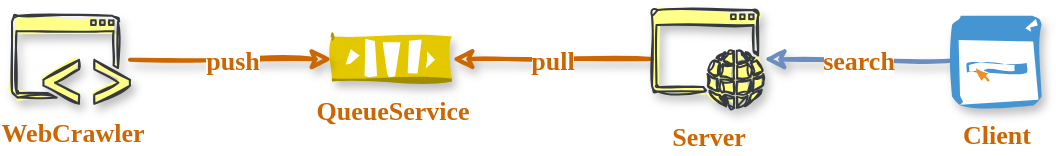 <mxfile version="13.3.5" type="device" pages="5"><diagram id="jJM8t7VpjfBQ1kiy5MXA" name="design"><mxGraphModel dx="1086" dy="966" grid="1" gridSize="10" guides="1" tooltips="1" connect="1" arrows="1" fold="1" page="1" pageScale="1" pageWidth="827" pageHeight="1169" math="0" shadow="0"><root><mxCell id="3dn0M0mym75tKTMuU3q_-0"/><mxCell id="3dn0M0mym75tKTMuU3q_-1" parent="3dn0M0mym75tKTMuU3q_-0"/><mxCell id="3dn0M0mym75tKTMuU3q_-5" value="QueueService" style="outlineConnect=0;dashed=0;verticalLabelPosition=bottom;verticalAlign=top;align=center;html=1;shape=mxgraph.aws3.queue;fontFamily=Comic Sans MS;fontStyle=1;fontSize=13;labelBorderColor=none;labelBackgroundColor=none;fillColor=#e3c800;strokeColor=#B09500;shadow=1;sketch=1;fontColor=#CC6600;fillStyle=solid;" parent="3dn0M0mym75tKTMuU3q_-1" vertex="1"><mxGeometry x="316" y="113.25" width="60" height="22.5" as="geometry"/></mxCell><mxCell id="qU0AhAhZVoedQfFcDOPp-2" value="search" style="edgeStyle=orthogonalEdgeStyle;orthogonalLoop=1;jettySize=auto;html=1;fontFamily=Comic Sans MS;fontSize=13;fontColor=#CC6600;strokeWidth=2;endArrow=classic;endFill=0;gradientColor=#7ea6e0;fillColor=#dae8fc;strokeColor=#6c8ebf;shadow=1;sketch=1;rounded=0;fontStyle=1" parent="3dn0M0mym75tKTMuU3q_-1" source="3dn0M0mym75tKTMuU3q_-6" target="3dn0M0mym75tKTMuU3q_-10" edge="1"><mxGeometry relative="1" as="geometry"/></mxCell><mxCell id="3dn0M0mym75tKTMuU3q_-6" value="Client" style="shadow=1;dashed=0;html=1;strokeColor=none;fillColor=#4495D1;labelPosition=center;verticalLabelPosition=bottom;verticalAlign=top;align=center;outlineConnect=0;shape=mxgraph.veeam.2d.web_console;fontFamily=Comic Sans MS;fontStyle=1;fontSize=13;labelBorderColor=none;labelBackgroundColor=none;fontColor=#CC6600;sketch=1;fillStyle=solid;" parent="3dn0M0mym75tKTMuU3q_-1" vertex="1"><mxGeometry x="626" y="102.9" width="44.8" height="44.8" as="geometry"/></mxCell><mxCell id="qU0AhAhZVoedQfFcDOPp-1" value="pull" style="edgeStyle=orthogonalEdgeStyle;rounded=0;orthogonalLoop=1;jettySize=auto;html=1;fontFamily=Comic Sans MS;fontSize=13;fontColor=#CC6600;endArrow=classic;endFill=0;strokeWidth=2;fillColor=#ffcd28;shadow=1;sketch=1;fontStyle=1;gradientColor=#ffa500;strokeColor=#CC6600;" parent="3dn0M0mym75tKTMuU3q_-1" source="3dn0M0mym75tKTMuU3q_-10" target="3dn0M0mym75tKTMuU3q_-5" edge="1"><mxGeometry relative="1" as="geometry"/></mxCell><mxCell id="3dn0M0mym75tKTMuU3q_-10" value="Server" style="pointerEvents=1;shadow=1;dashed=0;html=1;fillColor=#ffff88;labelPosition=center;verticalLabelPosition=bottom;verticalAlign=top;outlineConnect=0;align=center;shape=mxgraph.office.concepts.application_web;fontFamily=Comic Sans MS;fontStyle=1;fontSize=13;labelBorderColor=none;labelBackgroundColor=none;strokeColor=#36393d;sketch=1;fontColor=#CC6600;fillStyle=solid;" parent="3dn0M0mym75tKTMuU3q_-1" vertex="1"><mxGeometry x="476" y="100" width="56" height="49" as="geometry"/></mxCell><mxCell id="qU0AhAhZVoedQfFcDOPp-0" value="push" style="edgeStyle=orthogonalEdgeStyle;rounded=0;orthogonalLoop=1;jettySize=auto;html=1;fontFamily=Comic Sans MS;fontSize=13;fontColor=#CC6600;endArrow=classic;endFill=0;fillColor=#ffcd28;strokeWidth=2;shadow=1;sketch=1;fontStyle=1;gradientColor=#ffa500;strokeColor=#CC6600;" parent="3dn0M0mym75tKTMuU3q_-1" source="3dn0M0mym75tKTMuU3q_-11" target="3dn0M0mym75tKTMuU3q_-5" edge="1"><mxGeometry relative="1" as="geometry"/></mxCell><mxCell id="3dn0M0mym75tKTMuU3q_-11" value="WebCrawler" style="pointerEvents=1;shadow=1;dashed=0;html=1;fillColor=#ffff88;labelPosition=center;verticalLabelPosition=bottom;verticalAlign=top;outlineConnect=0;align=center;shape=mxgraph.office.concepts.application_hybrid;fontFamily=Comic Sans MS;fontStyle=1;fontSize=13;labelBorderColor=none;labelBackgroundColor=none;strokeColor=#36393d;sketch=1;fontColor=#CC6600;fillStyle=solid;" parent="3dn0M0mym75tKTMuU3q_-1" vertex="1"><mxGeometry x="156" y="102.9" width="59" height="44" as="geometry"/></mxCell></root></mxGraphModel></diagram><diagram id="RljgW_JT2A4vMLQAQi36" name="bloomfilter"><mxGraphModel dx="892" dy="663" grid="1" gridSize="10" guides="1" tooltips="1" connect="1" arrows="1" fold="1" page="1" pageScale="1" pageWidth="827" pageHeight="1169" math="0" shadow="0"><root><mxCell id="RUXuNK1ZQrjjFl1TKabH-0"/><mxCell id="RUXuNK1ZQrjjFl1TKabH-1" parent="RUXuNK1ZQrjjFl1TKabH-0"/><mxCell id="2Ph8JsTVAdlHPG3FUb81-19" style="rounded=0;sketch=1;orthogonalLoop=1;jettySize=auto;html=1;shadow=1;endArrow=classic;endFill=0;strokeWidth=1;fontFamily=Comic Sans MS;fontSize=13;fontColor=#000000;fillColor=#cce5ff;strokeColor=#CC6600;" parent="RUXuNK1ZQrjjFl1TKabH-1" edge="1"><mxGeometry relative="1" as="geometry"><mxPoint x="310" y="460" as="targetPoint"/><mxPoint x="351" y="340" as="sourcePoint"/></mxGeometry></mxCell><mxCell id="2Ph8JsTVAdlHPG3FUb81-20" style="rounded=0;sketch=1;orthogonalLoop=1;jettySize=auto;html=1;shadow=1;endArrow=classic;endFill=0;strokeWidth=1;fontFamily=Comic Sans MS;fontSize=13;fontColor=#000000;fillColor=#cce5ff;strokeColor=#CC6600;" parent="RUXuNK1ZQrjjFl1TKabH-1" edge="1"><mxGeometry relative="1" as="geometry"><mxPoint x="400" y="460" as="targetPoint"/><mxPoint x="361" y="340" as="sourcePoint"/></mxGeometry></mxCell><mxCell id="2Ph8JsTVAdlHPG3FUb81-21" style="rounded=0;sketch=1;orthogonalLoop=1;jettySize=auto;html=1;shadow=1;endArrow=classic;endFill=0;strokeWidth=1;fontFamily=Comic Sans MS;fontSize=13;fontColor=#000000;fillColor=#cce5ff;strokeColor=#CC6600;" parent="RUXuNK1ZQrjjFl1TKabH-1" edge="1"><mxGeometry relative="1" as="geometry"><mxPoint x="430" y="460" as="targetPoint"/><mxPoint x="371" y="340" as="sourcePoint"/></mxGeometry></mxCell><mxCell id="2Ph8JsTVAdlHPG3FUb81-22" style="rounded=0;sketch=1;orthogonalLoop=1;jettySize=auto;html=1;shadow=1;endArrow=classic;endFill=0;strokeWidth=1;fontFamily=Comic Sans MS;fontSize=13;fontColor=#000000;fillColor=#cce5ff;strokeColor=#CC6600;" parent="RUXuNK1ZQrjjFl1TKabH-1" edge="1"><mxGeometry relative="1" as="geometry"><mxPoint x="370" y="460" as="targetPoint"/><mxPoint x="440" y="340" as="sourcePoint"/></mxGeometry></mxCell><mxCell id="2Ph8JsTVAdlHPG3FUb81-23" style="rounded=0;sketch=1;orthogonalLoop=1;jettySize=auto;html=1;shadow=1;endArrow=classic;endFill=0;strokeWidth=1;fontFamily=Comic Sans MS;fontSize=13;fontColor=#000000;fillColor=#cce5ff;strokeColor=#CC6600;" parent="RUXuNK1ZQrjjFl1TKabH-1" edge="1"><mxGeometry relative="1" as="geometry"><mxPoint x="410" y="460" as="targetPoint"/><mxPoint x="450" y="340" as="sourcePoint"/></mxGeometry></mxCell><mxCell id="2Ph8JsTVAdlHPG3FUb81-26" value="" style="group;shadow=1;sketch=1;fillColor=#ffff88;strokeColor=#CC6600;fontColor=#CC6600;fontStyle=1;fillStyle=auto;fontSize=13;" parent="RUXuNK1ZQrjjFl1TKabH-1" vertex="1" connectable="0"><mxGeometry x="260" y="460" width="310" height="30" as="geometry"/></mxCell><mxCell id="2Ph8JsTVAdlHPG3FUb81-16" value="" style="group;shadow=1;sketch=1;fillColor=#ffff88;strokeColor=#CC6600;fontColor=#CC6600;fontStyle=1;fontSize=13;" parent="2Ph8JsTVAdlHPG3FUb81-26" vertex="1" connectable="0"><mxGeometry width="280" height="30" as="geometry"/></mxCell><mxCell id="RUXuNK1ZQrjjFl1TKabH-2" value="" style="endArrow=none;html=1;shadow=1;strokeWidth=1;fontFamily=Comic Sans MS;fontSize=13;sketch=1;fontStyle=1;fillColor=#ffff88;strokeColor=#CC6600;fontColor=#CC6600;" parent="2Ph8JsTVAdlHPG3FUb81-16" edge="1"><mxGeometry width="50" height="50" relative="1" as="geometry"><mxPoint as="sourcePoint"/><mxPoint x="310" as="targetPoint"/></mxGeometry></mxCell><mxCell id="RUXuNK1ZQrjjFl1TKabH-3" value="" style="endArrow=none;html=1;shadow=1;strokeWidth=1;fontFamily=Comic Sans MS;fontSize=13;sketch=1;fontStyle=1;fillColor=#ffff88;strokeColor=#CC6600;fontColor=#CC6600;" parent="2Ph8JsTVAdlHPG3FUb81-16" edge="1"><mxGeometry width="50" height="50" relative="1" as="geometry"><mxPoint y="30" as="sourcePoint"/><mxPoint x="310" y="30" as="targetPoint"/></mxGeometry></mxCell><mxCell id="2Ph8JsTVAdlHPG3FUb81-0" value="" style="endArrow=none;html=1;shadow=1;strokeWidth=1;fontFamily=Comic Sans MS;fontSize=13;sketch=1;fontStyle=1;fillColor=#ffff88;strokeColor=#CC6600;fontColor=#CC6600;" parent="2Ph8JsTVAdlHPG3FUb81-16" edge="1"><mxGeometry width="50" height="50" relative="1" as="geometry"><mxPoint x="40" y="30" as="sourcePoint"/><mxPoint x="40" as="targetPoint"/></mxGeometry></mxCell><mxCell id="2Ph8JsTVAdlHPG3FUb81-1" value="" style="endArrow=none;html=1;shadow=1;strokeWidth=1;fontFamily=Comic Sans MS;fontSize=13;sketch=1;fontStyle=1;fillColor=#ffff88;strokeColor=#CC6600;fontColor=#CC6600;" parent="2Ph8JsTVAdlHPG3FUb81-16" edge="1"><mxGeometry width="50" height="50" relative="1" as="geometry"><mxPoint x="70" y="30" as="sourcePoint"/><mxPoint x="70" as="targetPoint"/></mxGeometry></mxCell><mxCell id="2Ph8JsTVAdlHPG3FUb81-2" value="" style="endArrow=none;html=1;shadow=1;strokeWidth=1;fontFamily=Comic Sans MS;fontSize=13;sketch=1;fontStyle=1;fillColor=#ffff88;strokeColor=#CC6600;fontColor=#CC6600;" parent="2Ph8JsTVAdlHPG3FUb81-16" edge="1"><mxGeometry width="50" height="50" relative="1" as="geometry"><mxPoint x="100" y="30" as="sourcePoint"/><mxPoint x="100" as="targetPoint"/></mxGeometry></mxCell><mxCell id="2Ph8JsTVAdlHPG3FUb81-3" value="" style="endArrow=none;html=1;shadow=1;strokeWidth=1;fontFamily=Comic Sans MS;fontSize=13;sketch=1;fontStyle=1;fillColor=#ffff88;strokeColor=#CC6600;fontColor=#CC6600;" parent="2Ph8JsTVAdlHPG3FUb81-16" edge="1"><mxGeometry width="50" height="50" relative="1" as="geometry"><mxPoint x="130" y="30" as="sourcePoint"/><mxPoint x="130" as="targetPoint"/></mxGeometry></mxCell><mxCell id="2Ph8JsTVAdlHPG3FUb81-4" value="" style="endArrow=none;html=1;shadow=1;strokeWidth=1;fontFamily=Comic Sans MS;fontSize=13;sketch=1;fontStyle=1;fillColor=#ffff88;strokeColor=#CC6600;fontColor=#CC6600;" parent="2Ph8JsTVAdlHPG3FUb81-16" edge="1"><mxGeometry width="50" height="50" relative="1" as="geometry"><mxPoint x="160" y="30" as="sourcePoint"/><mxPoint x="160" as="targetPoint"/></mxGeometry></mxCell><mxCell id="2Ph8JsTVAdlHPG3FUb81-5" value="" style="endArrow=none;html=1;shadow=1;strokeWidth=1;fontFamily=Comic Sans MS;fontSize=13;sketch=1;fontStyle=1;fillColor=#ffff88;strokeColor=#CC6600;fontColor=#CC6600;" parent="2Ph8JsTVAdlHPG3FUb81-16" edge="1"><mxGeometry width="50" height="50" relative="1" as="geometry"><mxPoint x="190" y="30" as="sourcePoint"/><mxPoint x="190" as="targetPoint"/></mxGeometry></mxCell><mxCell id="2Ph8JsTVAdlHPG3FUb81-6" value="" style="endArrow=none;html=1;shadow=1;strokeWidth=1;fontFamily=Comic Sans MS;fontSize=13;sketch=1;fontStyle=1;fillColor=#ffff88;strokeColor=#CC6600;fontColor=#CC6600;" parent="2Ph8JsTVAdlHPG3FUb81-16" edge="1"><mxGeometry width="50" height="50" relative="1" as="geometry"><mxPoint x="220" y="30" as="sourcePoint"/><mxPoint x="220" as="targetPoint"/></mxGeometry></mxCell><mxCell id="2Ph8JsTVAdlHPG3FUb81-7" value="" style="endArrow=none;html=1;shadow=1;strokeWidth=1;fontFamily=Comic Sans MS;fontSize=13;sketch=1;fontStyle=1;fillColor=#ffff88;strokeColor=#CC6600;fontColor=#CC6600;" parent="2Ph8JsTVAdlHPG3FUb81-16" edge="1"><mxGeometry width="50" height="50" relative="1" as="geometry"><mxPoint x="250" y="30" as="sourcePoint"/><mxPoint x="250" as="targetPoint"/></mxGeometry></mxCell><mxCell id="2Ph8JsTVAdlHPG3FUb81-9" value="1" style="text;html=1;align=center;verticalAlign=middle;resizable=0;points=[];autosize=1;fontSize=13;fontFamily=Comic Sans MS;sketch=1;fontStyle=1;shadow=1;fillColor=#ffff88;fontColor=#CC6600;fillStyle=solid;" parent="2Ph8JsTVAdlHPG3FUb81-16" vertex="1"><mxGeometry x="45" y="6" width="20" height="20" as="geometry"/></mxCell><mxCell id="2Ph8JsTVAdlHPG3FUb81-10" value="1" style="text;html=1;align=center;verticalAlign=middle;resizable=0;points=[];autosize=1;fontSize=13;fontFamily=Comic Sans MS;sketch=1;fontStyle=1;shadow=1;fillColor=#ffff88;fontColor=#CC6600;fillStyle=solid;" parent="2Ph8JsTVAdlHPG3FUb81-16" vertex="1"><mxGeometry x="106" y="6" width="20" height="20" as="geometry"/></mxCell><mxCell id="2Ph8JsTVAdlHPG3FUb81-11" value="1" style="text;html=1;align=center;verticalAlign=middle;resizable=0;points=[];autosize=1;fontSize=13;fontFamily=Comic Sans MS;sketch=1;fontStyle=1;shadow=1;fillColor=#ffff88;fontColor=#CC6600;fillStyle=solid;" parent="2Ph8JsTVAdlHPG3FUb81-16" vertex="1"><mxGeometry x="163.5" y="6" width="20" height="20" as="geometry"/></mxCell><mxCell id="2Ph8JsTVAdlHPG3FUb81-12" value="1" style="text;html=1;align=center;verticalAlign=middle;resizable=0;points=[];autosize=1;fontSize=13;fontFamily=Comic Sans MS;sketch=1;fontStyle=1;shadow=1;fillColor=#ffff88;fontColor=#CC6600;fillStyle=solid;" parent="2Ph8JsTVAdlHPG3FUb81-16" vertex="1"><mxGeometry x="136" y="6" width="20" height="20" as="geometry"/></mxCell><mxCell id="2Ph8JsTVAdlHPG3FUb81-13" value="0" style="text;html=1;align=center;verticalAlign=middle;resizable=0;points=[];autosize=1;fontSize=13;fontFamily=Comic Sans MS;sketch=1;fontStyle=1;shadow=1;fillColor=#ffff88;fontColor=#CC6600;fillStyle=solid;" parent="2Ph8JsTVAdlHPG3FUb81-16" vertex="1"><mxGeometry x="76" y="6" width="20" height="20" as="geometry"/></mxCell><mxCell id="2Ph8JsTVAdlHPG3FUb81-14" value="0" style="text;html=1;align=center;verticalAlign=middle;resizable=0;points=[];autosize=1;fontSize=13;fontFamily=Comic Sans MS;sketch=1;fontStyle=1;shadow=1;fillColor=#ffff88;fontColor=#CC6600;fillStyle=solid;" parent="2Ph8JsTVAdlHPG3FUb81-16" vertex="1"><mxGeometry x="195" y="6" width="20" height="20" as="geometry"/></mxCell><mxCell id="2Ph8JsTVAdlHPG3FUb81-15" value="0" style="text;html=1;align=center;verticalAlign=middle;resizable=0;points=[];autosize=1;fontSize=13;fontFamily=Comic Sans MS;sketch=1;fontStyle=1;shadow=1;fillColor=#ffff88;fontColor=#CC6600;fillStyle=solid;" parent="2Ph8JsTVAdlHPG3FUb81-16" vertex="1"><mxGeometry x="226" y="6" width="20" height="20" as="geometry"/></mxCell><mxCell id="2Ph8JsTVAdlHPG3FUb81-24" value="1" style="text;html=1;align=center;verticalAlign=middle;resizable=0;points=[];autosize=1;fontSize=13;fontFamily=Comic Sans MS;sketch=1;fontStyle=1;shadow=1;fillColor=#ffff88;fontColor=#CC6600;fillStyle=solid;" parent="2Ph8JsTVAdlHPG3FUb81-16" vertex="1"><mxGeometry x="256" y="6" width="20" height="20" as="geometry"/></mxCell><mxCell id="2Ph8JsTVAdlHPG3FUb81-25" value="" style="endArrow=none;html=1;shadow=1;strokeWidth=1;fontFamily=Comic Sans MS;fontSize=13;fontColor=#CC6600;sketch=1;fillColor=#ffff88;strokeColor=#CC6600;fontStyle=1" parent="2Ph8JsTVAdlHPG3FUb81-26" edge="1"><mxGeometry width="50" height="50" relative="1" as="geometry"><mxPoint x="310" y="30" as="sourcePoint"/><mxPoint x="310" as="targetPoint"/></mxGeometry></mxCell><mxCell id="2Ph8JsTVAdlHPG3FUb81-27" style="rounded=0;sketch=1;orthogonalLoop=1;jettySize=auto;html=1;shadow=1;endArrow=classic;endFill=0;strokeWidth=1;fontFamily=Comic Sans MS;fontSize=13;fontColor=#000000;fillColor=#cce5ff;strokeColor=#CC6600;" parent="RUXuNK1ZQrjjFl1TKabH-1" edge="1"><mxGeometry relative="1" as="geometry"><mxPoint x="520" y="460" as="targetPoint"/><mxPoint x="460" y="340" as="sourcePoint"/></mxGeometry></mxCell><mxCell id="2Ph8JsTVAdlHPG3FUb81-30" value="url A" style="pointerEvents=1;shadow=0;dashed=0;html=1;strokeColor=#36393d;fillColor=#ffff88;labelPosition=center;verticalLabelPosition=bottom;verticalAlign=top;outlineConnect=0;align=center;shape=mxgraph.office.concepts.link;labelBackgroundColor=none;sketch=1;fontFamily=Comic Sans MS;fontSize=13;fontColor=#CC6600;fontStyle=1;fillStyle=solid;" parent="RUXuNK1ZQrjjFl1TKabH-1" vertex="1"><mxGeometry x="340" y="292" width="50" height="20" as="geometry"/></mxCell><mxCell id="2Ph8JsTVAdlHPG3FUb81-31" value="url B" style="pointerEvents=1;shadow=0;dashed=0;html=1;strokeColor=#36393d;fillColor=#ffff88;labelPosition=center;verticalLabelPosition=bottom;verticalAlign=top;outlineConnect=0;align=center;shape=mxgraph.office.concepts.link;labelBackgroundColor=none;sketch=1;fontFamily=Comic Sans MS;fontSize=13;fontColor=#CC6600;fontStyle=1;fillStyle=solid;" parent="RUXuNK1ZQrjjFl1TKabH-1" vertex="1"><mxGeometry x="427" y="293" width="50" height="20" as="geometry"/></mxCell></root></mxGraphModel></diagram><diagram id="YEmTv1sEaMP64oD4aA4R" name="textanalyzer"><mxGraphModel dx="1086" dy="966" grid="1" gridSize="10" guides="1" tooltips="1" connect="1" arrows="1" fold="1" page="1" pageScale="1" pageWidth="827" pageHeight="1169" math="0" shadow="0"><root><mxCell id="ZkMCkAlsmj6TtrJYu-9H-0"/><mxCell id="ZkMCkAlsmj6TtrJYu-9H-1" parent="ZkMCkAlsmj6TtrJYu-9H-0"/><mxCell id="ZkMCkAlsmj6TtrJYu-9H-10" value="" style="group;fontColor=#CC6600;fontStyle=1;fontSize=13;" parent="ZkMCkAlsmj6TtrJYu-9H-1" vertex="1" connectable="0"><mxGeometry x="485" y="280" width="50" height="315" as="geometry"/></mxCell><mxCell id="ZkMCkAlsmj6TtrJYu-9H-5" style="edgeStyle=none;rounded=0;sketch=1;orthogonalLoop=1;jettySize=auto;html=1;entryX=0.5;entryY=0;entryDx=0;entryDy=0;entryPerimeter=0;shadow=1;endArrow=classic;endFill=0;strokeColor=#CC6600;strokeWidth=1;fontFamily=Comic Sans MS;fontSize=13;fontStyle=1;fontColor=#CC6600;" parent="ZkMCkAlsmj6TtrJYu-9H-10" target="ZkMCkAlsmj6TtrJYu-9H-3" edge="1"><mxGeometry relative="1" as="geometry"><mxPoint x="25" y="70" as="sourcePoint"/></mxGeometry></mxCell><mxCell id="ZkMCkAlsmj6TtrJYu-9H-2" value="lowercase" style="aspect=fixed;pointerEvents=1;shadow=0;dashed=0;html=1;strokeColor=#CC6600;labelPosition=center;verticalLabelPosition=bottom;verticalAlign=top;align=center;fillColor=#ffff88;shape=mxgraph.mscae.enterprise.filter;labelBackgroundColor=none;sketch=1;fontFamily=Comic Sans MS;fontSize=13;fontStyle=1;fontColor=#CC6600;fillStyle=auto;" parent="ZkMCkAlsmj6TtrJYu-9H-10" vertex="1"><mxGeometry width="50" height="45" as="geometry"/></mxCell><mxCell id="ZkMCkAlsmj6TtrJYu-9H-7" style="edgeStyle=none;rounded=0;sketch=1;orthogonalLoop=1;jettySize=auto;html=1;shadow=1;endArrow=classic;endFill=0;strokeColor=#CC6600;strokeWidth=1;fontFamily=Comic Sans MS;fontSize=13;fontStyle=1;fontColor=#CC6600;" parent="ZkMCkAlsmj6TtrJYu-9H-10" target="ZkMCkAlsmj6TtrJYu-9H-4" edge="1"><mxGeometry relative="1" as="geometry"><mxPoint x="25" y="160" as="sourcePoint"/></mxGeometry></mxCell><mxCell id="ZkMCkAlsmj6TtrJYu-9H-3" value="stemmer" style="aspect=fixed;pointerEvents=1;shadow=0;dashed=0;html=1;strokeColor=#CC6600;labelPosition=center;verticalLabelPosition=bottom;verticalAlign=top;align=center;fillColor=#ffff88;shape=mxgraph.mscae.enterprise.filter;labelBackgroundColor=none;sketch=1;fontFamily=Comic Sans MS;fontSize=13;fontStyle=1;fontColor=#CC6600;fillStyle=auto;" parent="ZkMCkAlsmj6TtrJYu-9H-10" vertex="1"><mxGeometry y="90" width="50" height="45" as="geometry"/></mxCell><mxCell id="ZkMCkAlsmj6TtrJYu-9H-9" style="edgeStyle=none;rounded=0;sketch=1;orthogonalLoop=1;jettySize=auto;html=1;shadow=1;endArrow=classic;endFill=0;strokeColor=#CC6600;strokeWidth=1;fontFamily=Comic Sans MS;fontSize=13;fontColor=#CC6600;fontStyle=1" parent="ZkMCkAlsmj6TtrJYu-9H-10" target="ZkMCkAlsmj6TtrJYu-9H-8" edge="1"><mxGeometry relative="1" as="geometry"><mxPoint x="25" y="250" as="sourcePoint"/></mxGeometry></mxCell><mxCell id="ZkMCkAlsmj6TtrJYu-9H-4" value="stop words" style="aspect=fixed;pointerEvents=1;shadow=0;dashed=0;html=1;strokeColor=#CC6600;labelPosition=center;verticalLabelPosition=bottom;verticalAlign=top;align=center;fillColor=#ffff88;shape=mxgraph.mscae.enterprise.filter;labelBackgroundColor=none;sketch=1;fontFamily=Comic Sans MS;fontSize=13;fontStyle=1;fontColor=#CC6600;fillStyle=auto;" parent="ZkMCkAlsmj6TtrJYu-9H-10" vertex="1"><mxGeometry y="180" width="50" height="45" as="geometry"/></mxCell><mxCell id="ZkMCkAlsmj6TtrJYu-9H-8" value="..." style="aspect=fixed;pointerEvents=1;shadow=0;dashed=0;html=1;strokeColor=#CC6600;labelPosition=center;verticalLabelPosition=bottom;verticalAlign=top;align=center;fillColor=#ffff88;shape=mxgraph.mscae.enterprise.filter;labelBackgroundColor=none;sketch=1;fontFamily=Comic Sans MS;fontSize=13;fontStyle=1;fontColor=#CC6600;fillStyle=auto;" parent="ZkMCkAlsmj6TtrJYu-9H-10" vertex="1"><mxGeometry y="270" width="50" height="45" as="geometry"/></mxCell><mxCell id="ZkMCkAlsmj6TtrJYu-9H-11" value="Token Filters" style="text;html=1;align=center;verticalAlign=middle;resizable=0;points=[];autosize=1;fontSize=15;fontFamily=Comic Sans MS;fontStyle=1;fontColor=#CC6600;" parent="ZkMCkAlsmj6TtrJYu-9H-1" vertex="1"><mxGeometry x="455" y="190" width="110" height="20" as="geometry"/></mxCell><mxCell id="ZkMCkAlsmj6TtrJYu-9H-13" value="Character Filters" style="text;html=1;align=center;verticalAlign=middle;resizable=0;points=[];autosize=1;fontSize=15;fontFamily=Comic Sans MS;fontStyle=1;fontColor=#CC6600;" parent="ZkMCkAlsmj6TtrJYu-9H-1" vertex="1"><mxGeometry x="80" y="190" width="140" height="20" as="geometry"/></mxCell><mxCell id="ZkMCkAlsmj6TtrJYu-9H-18" style="edgeStyle=orthogonalEdgeStyle;rounded=0;sketch=1;orthogonalLoop=1;jettySize=auto;html=1;shadow=1;endArrow=classic;endFill=0;strokeColor=#CC6600;strokeWidth=1;fontFamily=Comic Sans MS;fontSize=13;curved=1;dashed=1;dashPattern=1 2;fontColor=#CC6600;fontStyle=1" parent="ZkMCkAlsmj6TtrJYu-9H-1" edge="1"><mxGeometry relative="1" as="geometry"><mxPoint x="150" y="520" as="sourcePoint"/><mxPoint x="341" y="360" as="targetPoint"/><Array as="points"><mxPoint x="150" y="560"/><mxPoint x="245" y="560"/><mxPoint x="245" y="310"/><mxPoint x="341" y="310"/></Array></mxGeometry></mxCell><mxCell id="ZkMCkAlsmj6TtrJYu-9H-16" value="Tokenizer" style="text;html=1;align=center;verticalAlign=middle;resizable=0;points=[];autosize=1;fontSize=15;fontFamily=Comic Sans MS;fontStyle=1;fontColor=#CC6600;" parent="ZkMCkAlsmj6TtrJYu-9H-1" vertex="1"><mxGeometry x="300" y="190" width="90" height="20" as="geometry"/></mxCell><mxCell id="ZkMCkAlsmj6TtrJYu-9H-19" style="edgeStyle=orthogonalEdgeStyle;curved=1;rounded=0;sketch=1;orthogonalLoop=1;jettySize=auto;html=1;shadow=1;dashed=1;dashPattern=1 2;endArrow=classic;endFill=0;strokeColor=#CC6600;strokeWidth=1;fontFamily=Comic Sans MS;fontSize=13;fontColor=#CC6600;" parent="ZkMCkAlsmj6TtrJYu-9H-1" edge="1"><mxGeometry relative="1" as="geometry"><mxPoint x="341" y="490" as="sourcePoint"/><mxPoint x="510" y="270" as="targetPoint"/><Array as="points"><mxPoint x="341" y="560"/><mxPoint x="425" y="560"/><mxPoint x="425" y="230"/><mxPoint x="510" y="230"/></Array></mxGeometry></mxCell><mxCell id="ZkMCkAlsmj6TtrJYu-9H-17" value="simple tokenizer" style="verticalLabelPosition=bottom;aspect=fixed;html=1;verticalAlign=top;strokeColor=none;align=center;outlineConnect=0;shape=mxgraph.citrix.process;shadow=1;labelBackgroundColor=none;sketch=1;fontFamily=Comic Sans MS;fontSize=13;fontStyle=1;fontColor=#CC6600;fillColor=#CC6600;fillStyle=auto;" parent="ZkMCkAlsmj6TtrJYu-9H-1" vertex="1"><mxGeometry x="315" y="388" width="52" height="62" as="geometry"/></mxCell><mxCell id="ZkMCkAlsmj6TtrJYu-9H-20" value="" style="group;fontColor=#CC6600;fontStyle=1;fontSize=13;labelBorderColor=none;" parent="ZkMCkAlsmj6TtrJYu-9H-1" vertex="1" connectable="0"><mxGeometry x="125" y="360" width="50" height="135" as="geometry"/></mxCell><mxCell id="ZkMCkAlsmj6TtrJYu-9H-15" style="edgeStyle=none;rounded=0;sketch=1;orthogonalLoop=1;jettySize=auto;html=1;shadow=1;endArrow=classic;endFill=0;strokeColor=#CC6600;strokeWidth=1;fontFamily=Comic Sans MS;fontSize=13;fontColor=#CC6600;fontStyle=1" parent="ZkMCkAlsmj6TtrJYu-9H-20" target="ZkMCkAlsmj6TtrJYu-9H-14" edge="1"><mxGeometry relative="1" as="geometry"><mxPoint x="25" y="70" as="sourcePoint"/></mxGeometry></mxCell><mxCell id="ZkMCkAlsmj6TtrJYu-9H-12" value="html" style="aspect=fixed;pointerEvents=1;shadow=0;dashed=0;html=1;strokeColor=#CC6600;labelPosition=center;verticalLabelPosition=bottom;verticalAlign=top;align=center;fillColor=#ffff88;shape=mxgraph.mscae.enterprise.filter;labelBackgroundColor=none;sketch=1;fontFamily=Comic Sans MS;fontSize=13;fontStyle=1;fontColor=#CC6600;labelBorderColor=none;fillStyle=auto;" parent="ZkMCkAlsmj6TtrJYu-9H-20" vertex="1"><mxGeometry width="50" height="45" as="geometry"/></mxCell><mxCell id="ZkMCkAlsmj6TtrJYu-9H-14" value="..." style="aspect=fixed;pointerEvents=1;shadow=0;dashed=0;html=1;strokeColor=#CC6600;labelPosition=center;verticalLabelPosition=bottom;verticalAlign=top;align=center;fillColor=#ffff88;shape=mxgraph.mscae.enterprise.filter;labelBackgroundColor=none;sketch=1;fontFamily=Comic Sans MS;fontSize=13;fontStyle=1;fontColor=#CC6600;fillStyle=auto;" parent="ZkMCkAlsmj6TtrJYu-9H-20" vertex="1"><mxGeometry y="90" width="50" height="45" as="geometry"/></mxCell><mxCell id="ZkMCkAlsmj6TtrJYu-9H-21" value="" style="html=1;outlineConnect=0;whiteSpace=wrap;fillColor=#ffff99;shape=mxgraph.archimate3.process;shadow=1;labelBackgroundColor=none;sketch=1;strokeColor=#CC6600;fontFamily=Comic Sans MS;fontSize=13;fontColor=#CC6600;fillStyle=auto;" parent="ZkMCkAlsmj6TtrJYu-9H-1" vertex="1"><mxGeometry x="570" y="380" width="100" height="55" as="geometry"/></mxCell><mxCell id="ZkMCkAlsmj6TtrJYu-9H-22" value="Tokens" style="text;html=1;align=center;verticalAlign=middle;resizable=0;points=[];autosize=1;fontSize=25;fontFamily=Comic Sans MS;fontStyle=1;fontColor=#CC6600;" parent="ZkMCkAlsmj6TtrJYu-9H-1" vertex="1"><mxGeometry x="680" y="387.5" width="100" height="40" as="geometry"/></mxCell></root></mxGraphModel></diagram><diagram id="fhWDe8Lvo8Xb5v4wjF0P" name="chinese_prhase"><mxGraphModel dx="1086" dy="966" grid="1" gridSize="10" guides="1" tooltips="1" connect="1" arrows="1" fold="1" page="1" pageScale="1" pageWidth="1169" pageHeight="827" math="0" shadow="0"><root><mxCell id="C9qXbbCf0XLGNq4W2dFY-0"/><mxCell id="C9qXbbCf0XLGNq4W2dFY-1" parent="C9qXbbCf0XLGNq4W2dFY-0"/><mxCell id="C9qXbbCf0XLGNq4W2dFY-2" value="中 国 人 民 大 学" style="text;html=1;align=center;verticalAlign=middle;whiteSpace=wrap;rounded=0;fontSize=25;fontStyle=1;fontFamily=Helvetica;fontColor=#CC6600;spacing=2;spacingRight=0;spacingTop=0;" parent="C9qXbbCf0XLGNq4W2dFY-1" vertex="1"><mxGeometry x="380" y="290" width="330" height="30" as="geometry"/></mxCell><mxCell id="C9qXbbCf0XLGNq4W2dFY-3" value="" style="endArrow=none;html=1;strokeColor=#6c8ebf;fontFamily=Helvetica;fontSize=25;fontColor=#CC6600;exitX=0.209;exitY=1.133;exitDx=0;exitDy=0;exitPerimeter=0;strokeWidth=2;gradientColor=#7ea6e0;fillColor=#dae8fc;shadow=1;sketch=1;" parent="C9qXbbCf0XLGNq4W2dFY-1" source="C9qXbbCf0XLGNq4W2dFY-2" edge="1"><mxGeometry width="50" height="50" relative="1" as="geometry"><mxPoint x="450" y="330" as="sourcePoint"/><mxPoint x="510" y="324" as="targetPoint"/></mxGeometry></mxCell><mxCell id="C9qXbbCf0XLGNq4W2dFY-4" value="" style="endArrow=none;html=1;fontFamily=Helvetica;fontSize=25;fontColor=#CC6600;strokeWidth=2;entryX=0.412;entryY=1.2;entryDx=0;entryDy=0;entryPerimeter=0;gradientColor=#d5739d;fillColor=#e6d0de;strokeColor=#996185;shadow=1;sketch=1;" parent="C9qXbbCf0XLGNq4W2dFY-1" edge="1"><mxGeometry width="50" height="50" relative="1" as="geometry"><mxPoint x="572" y="324" as="sourcePoint"/><mxPoint x="517.96" y="324" as="targetPoint"/></mxGeometry></mxCell><mxCell id="C9qXbbCf0XLGNq4W2dFY-5" value="" style="endArrow=none;html=1;fontFamily=Helvetica;fontSize=25;fontColor=#CC6600;strokeWidth=2;fillColor=#b0e3e6;strokeColor=#0e8088;shadow=1;sketch=1;" parent="C9qXbbCf0XLGNq4W2dFY-1" edge="1"><mxGeometry width="50" height="50" relative="1" as="geometry"><mxPoint x="582" y="324" as="sourcePoint"/><mxPoint x="640" y="324" as="targetPoint"/></mxGeometry></mxCell><mxCell id="C9qXbbCf0XLGNq4W2dFY-6" value="" style="endArrow=none;html=1;strokeColor=#B20000;fontFamily=Helvetica;fontSize=25;fontColor=#CC6600;strokeWidth=2;fillColor=#e51400;shadow=1;sketch=1;" parent="C9qXbbCf0XLGNq4W2dFY-1" edge="1"><mxGeometry width="50" height="50" relative="1" as="geometry"><mxPoint x="450" y="347" as="sourcePoint"/><mxPoint x="570" y="347" as="targetPoint"/></mxGeometry></mxCell><mxCell id="C9qXbbCf0XLGNq4W2dFY-7" value="" style="endArrow=none;html=1;strokeColor=#d79b00;fontFamily=Helvetica;fontSize=25;fontColor=#CC6600;strokeWidth=2;fillColor=#ffe6cc;shadow=1;sketch=1;" parent="C9qXbbCf0XLGNq4W2dFY-1" edge="1"><mxGeometry width="50" height="50" relative="1" as="geometry"><mxPoint x="450" y="358" as="sourcePoint"/><mxPoint x="640" y="358" as="targetPoint"/></mxGeometry></mxCell><mxCell id="L4sl-HN3ND7knWUCRUJE-0" value="" style="endArrow=none;html=1;strokeColor=#82b366;fontFamily=Helvetica;fontSize=25;fontColor=#CC6600;strokeWidth=2;fillColor=#d5e8d4;shadow=1;sketch=1;" edge="1" parent="C9qXbbCf0XLGNq4W2dFY-1"><mxGeometry width="50" height="50" relative="1" as="geometry"><mxPoint x="450" y="333" as="sourcePoint"/><mxPoint x="550" y="333" as="targetPoint"/></mxGeometry></mxCell></root></mxGraphModel></diagram><diagram id="0MdgQm58_KPn6S8y576i" name="trie"><mxGraphModel dx="1086" dy="966" grid="1" gridSize="10" guides="1" tooltips="1" connect="1" arrows="1" fold="1" page="1" pageScale="1" pageWidth="1169" pageHeight="827" math="0" shadow="0"><root><mxCell id="9OCm0q9nPHoA_epWcU_v-0"/><mxCell id="9OCm0q9nPHoA_epWcU_v-1" parent="9OCm0q9nPHoA_epWcU_v-0"/><mxCell id="9OCm0q9nPHoA_epWcU_v-2" value="/" style="ellipse;whiteSpace=wrap;html=1;aspect=fixed;fontFamily=Helvetica;fontSize=13;fontColor=#ffffff;fillColor=#f0a30a;strokeColor=#BD7000;shadow=1;sketch=1;fillStyle=solid;fontStyle=1" parent="9OCm0q9nPHoA_epWcU_v-1" vertex="1"><mxGeometry x="555" y="140" width="30" height="30" as="geometry"/></mxCell><mxCell id="9OCm0q9nPHoA_epWcU_v-3" value="中" style="ellipse;whiteSpace=wrap;html=1;aspect=fixed;fontFamily=Helvetica;fontSize=13;fontColor=#ffffff;fillColor=#f0a30a;strokeColor=#BD7000;shadow=1;sketch=1;fillStyle=solid;fontStyle=1" parent="9OCm0q9nPHoA_epWcU_v-1" vertex="1"><mxGeometry x="490" y="210" width="30" height="30" as="geometry"/></mxCell><mxCell id="9OCm0q9nPHoA_epWcU_v-4" value="国" style="ellipse;whiteSpace=wrap;html=1;aspect=fixed;fontFamily=Helvetica;fontSize=13;fontColor=#ffffff;fillColor=#e51400;strokeColor=#B20000;shadow=1;sketch=1;fillStyle=solid;fontStyle=1" parent="9OCm0q9nPHoA_epWcU_v-1" vertex="1"><mxGeometry x="470" y="270" width="30" height="30" as="geometry"/></mxCell><mxCell id="9OCm0q9nPHoA_epWcU_v-5" value="人" style="ellipse;whiteSpace=wrap;html=1;aspect=fixed;fontFamily=Helvetica;fontSize=13;fontColor=#ffffff;fillColor=#e51400;strokeColor=#B20000;shadow=1;sketch=1;fillStyle=solid;fontStyle=1" parent="9OCm0q9nPHoA_epWcU_v-1" vertex="1"><mxGeometry x="450" y="320" width="30" height="30" as="geometry"/></mxCell><mxCell id="9OCm0q9nPHoA_epWcU_v-6" value="民" style="ellipse;whiteSpace=wrap;html=1;aspect=fixed;fontFamily=Helvetica;fontSize=13;fontColor=#ffffff;fillColor=#e51400;strokeColor=#B20000;shadow=1;sketch=1;fillStyle=solid;fontStyle=1" parent="9OCm0q9nPHoA_epWcU_v-1" vertex="1"><mxGeometry x="430" y="370" width="30" height="30" as="geometry"/></mxCell><mxCell id="9OCm0q9nPHoA_epWcU_v-7" value="大" style="ellipse;whiteSpace=wrap;html=1;aspect=fixed;fontFamily=Helvetica;fontSize=13;fontColor=#ffffff;fillColor=#f0a30a;strokeColor=#BD7000;shadow=1;sketch=1;fillStyle=solid;fontStyle=1" parent="9OCm0q9nPHoA_epWcU_v-1" vertex="1"><mxGeometry x="410" y="420" width="30" height="30" as="geometry"/></mxCell><mxCell id="9OCm0q9nPHoA_epWcU_v-11" value="大" style="ellipse;whiteSpace=wrap;html=1;aspect=fixed;fontFamily=Helvetica;fontSize=13;fontColor=#ffffff;fillColor=#f0a30a;strokeColor=#BD7000;shadow=1;sketch=1;fillStyle=solid;fontStyle=1" parent="9OCm0q9nPHoA_epWcU_v-1" vertex="1"><mxGeometry x="610" y="210" width="30" height="30" as="geometry"/></mxCell><mxCell id="9OCm0q9nPHoA_epWcU_v-12" value="学" style="ellipse;whiteSpace=wrap;html=1;aspect=fixed;fontFamily=Helvetica;fontSize=13;fontColor=#ffffff;fillColor=#e51400;strokeColor=#B20000;shadow=1;sketch=1;fillStyle=solid;fontStyle=1" parent="9OCm0q9nPHoA_epWcU_v-1" vertex="1"><mxGeometry x="630" y="270" width="30" height="30" as="geometry"/></mxCell><mxCell id="9OCm0q9nPHoA_epWcU_v-13" value="人" style="ellipse;whiteSpace=wrap;html=1;aspect=fixed;fontFamily=Helvetica;fontSize=13;fontColor=#ffffff;fillColor=#f0a30a;strokeColor=#BD7000;shadow=1;sketch=1;fillStyle=solid;fontStyle=1" parent="9OCm0q9nPHoA_epWcU_v-1" vertex="1"><mxGeometry x="555" y="210" width="30" height="30" as="geometry"/></mxCell><mxCell id="9OCm0q9nPHoA_epWcU_v-14" value="民" style="ellipse;whiteSpace=wrap;html=1;aspect=fixed;fontFamily=Helvetica;fontSize=13;fontColor=#ffffff;fillColor=#e51400;strokeColor=#B20000;shadow=1;sketch=1;fillStyle=solid;fontStyle=1" parent="9OCm0q9nPHoA_epWcU_v-1" vertex="1"><mxGeometry x="530" y="270" width="30" height="30" as="geometry"/></mxCell><mxCell id="9OCm0q9nPHoA_epWcU_v-20" value="学" style="ellipse;whiteSpace=wrap;html=1;aspect=fixed;fontFamily=Helvetica;fontSize=13;fontColor=#ffffff;fillColor=#e51400;strokeColor=#B20000;shadow=1;sketch=1;fillStyle=solid;fontStyle=1" parent="9OCm0q9nPHoA_epWcU_v-1" vertex="1"><mxGeometry x="390" y="480" width="30" height="30" as="geometry"/></mxCell><mxCell id="9OCm0q9nPHoA_epWcU_v-21" value="币" style="ellipse;whiteSpace=wrap;html=1;aspect=fixed;fontFamily=Helvetica;fontSize=13;fontColor=#ffffff;fillColor=#e51400;strokeColor=#B20000;shadow=1;sketch=1;fillStyle=solid;fontStyle=1" parent="9OCm0q9nPHoA_epWcU_v-1" vertex="1"><mxGeometry x="516" y="320" width="30" height="30" as="geometry"/></mxCell><mxCell id="9OCm0q9nPHoA_epWcU_v-22" value="生" style="ellipse;whiteSpace=wrap;html=1;aspect=fixed;fontFamily=Helvetica;fontSize=13;fontColor=#ffffff;fillColor=#e51400;strokeColor=#B20000;shadow=1;sketch=1;fillStyle=solid;fontStyle=1" parent="9OCm0q9nPHoA_epWcU_v-1" vertex="1"><mxGeometry x="650" y="320" width="30" height="30" as="geometry"/></mxCell><mxCell id="9OCm0q9nPHoA_epWcU_v-24" value="口" style="ellipse;whiteSpace=wrap;html=1;aspect=fixed;fontFamily=Helvetica;fontSize=13;fontColor=#ffffff;fillColor=#e51400;strokeColor=#B20000;shadow=1;sketch=1;fillStyle=solid;fontStyle=1" parent="9OCm0q9nPHoA_epWcU_v-1" vertex="1"><mxGeometry x="580" y="270" width="30" height="30" as="geometry"/></mxCell><mxCell id="9OCm0q9nPHoA_epWcU_v-25" value="法" style="ellipse;whiteSpace=wrap;html=1;aspect=fixed;fontFamily=Helvetica;fontSize=13;fontColor=#ffffff;fillColor=#f0a30a;strokeColor=#BD7000;shadow=1;sketch=1;fillStyle=solid;fontStyle=1" parent="9OCm0q9nPHoA_epWcU_v-1" vertex="1"><mxGeometry x="460" y="420" width="30" height="30" as="geometry"/></mxCell><mxCell id="9OCm0q9nPHoA_epWcU_v-26" value="院" style="ellipse;whiteSpace=wrap;html=1;aspect=fixed;fontFamily=Helvetica;fontSize=13;fontColor=#ffffff;fillColor=#e51400;strokeColor=#B20000;shadow=1;sketch=1;fillStyle=solid;fontStyle=1" parent="9OCm0q9nPHoA_epWcU_v-1" vertex="1"><mxGeometry x="480" y="480" width="30" height="30" as="geometry"/></mxCell><mxCell id="9OCm0q9nPHoA_epWcU_v-27" value="" style="endArrow=none;html=1;shadow=1;strokeColor=#CC6600;strokeWidth=2;fontFamily=Helvetica;fontSize=13;fontColor=#CC6600;" parent="9OCm0q9nPHoA_epWcU_v-1" source="9OCm0q9nPHoA_epWcU_v-3" target="9OCm0q9nPHoA_epWcU_v-2" edge="1"><mxGeometry width="50" height="50" relative="1" as="geometry"><mxPoint x="560" y="420" as="sourcePoint"/><mxPoint x="610" y="370" as="targetPoint"/></mxGeometry></mxCell><mxCell id="9OCm0q9nPHoA_epWcU_v-28" value="" style="endArrow=none;html=1;shadow=1;strokeColor=#CC6600;strokeWidth=2;fontFamily=Helvetica;fontSize=13;fontColor=#CC6600;" parent="9OCm0q9nPHoA_epWcU_v-1" source="9OCm0q9nPHoA_epWcU_v-13" edge="1"><mxGeometry width="50" height="50" relative="1" as="geometry"><mxPoint x="525.127" y="223.935" as="sourcePoint"/><mxPoint x="570" y="170" as="targetPoint"/></mxGeometry></mxCell><mxCell id="9OCm0q9nPHoA_epWcU_v-31" value="" style="endArrow=none;html=1;shadow=1;strokeColor=#CC6600;strokeWidth=2;fontFamily=Helvetica;fontSize=13;fontColor=#CC6600;entryX=1;entryY=1;entryDx=0;entryDy=0;" parent="9OCm0q9nPHoA_epWcU_v-1" source="9OCm0q9nPHoA_epWcU_v-11" target="9OCm0q9nPHoA_epWcU_v-2" edge="1"><mxGeometry width="50" height="50" relative="1" as="geometry"><mxPoint x="535.127" y="233.935" as="sourcePoint"/><mxPoint x="579.793" y="185.992" as="targetPoint"/></mxGeometry></mxCell><mxCell id="9OCm0q9nPHoA_epWcU_v-32" value="" style="endArrow=none;html=1;shadow=1;strokeColor=#CC6600;strokeWidth=2;fontFamily=Helvetica;fontSize=13;fontColor=#CC6600;" parent="9OCm0q9nPHoA_epWcU_v-1" source="9OCm0q9nPHoA_epWcU_v-4" target="9OCm0q9nPHoA_epWcU_v-3" edge="1"><mxGeometry width="50" height="50" relative="1" as="geometry"><mxPoint x="545.127" y="243.935" as="sourcePoint"/><mxPoint x="589.793" y="195.992" as="targetPoint"/></mxGeometry></mxCell><mxCell id="9OCm0q9nPHoA_epWcU_v-33" value="" style="endArrow=none;html=1;shadow=1;strokeColor=#CC6600;strokeWidth=2;fontFamily=Helvetica;fontSize=13;fontColor=#CC6600;" parent="9OCm0q9nPHoA_epWcU_v-1" source="9OCm0q9nPHoA_epWcU_v-14" target="9OCm0q9nPHoA_epWcU_v-13" edge="1"><mxGeometry width="50" height="50" relative="1" as="geometry"><mxPoint x="555.127" y="253.935" as="sourcePoint"/><mxPoint x="599.793" y="205.992" as="targetPoint"/></mxGeometry></mxCell><mxCell id="9OCm0q9nPHoA_epWcU_v-34" value="" style="endArrow=none;html=1;shadow=1;strokeColor=#CC6600;strokeWidth=2;fontFamily=Helvetica;fontSize=13;fontColor=#CC6600;" parent="9OCm0q9nPHoA_epWcU_v-1" source="9OCm0q9nPHoA_epWcU_v-24" target="9OCm0q9nPHoA_epWcU_v-13" edge="1"><mxGeometry width="50" height="50" relative="1" as="geometry"><mxPoint x="565.127" y="263.935" as="sourcePoint"/><mxPoint x="609.793" y="215.992" as="targetPoint"/></mxGeometry></mxCell><mxCell id="9OCm0q9nPHoA_epWcU_v-35" value="" style="endArrow=none;html=1;shadow=1;strokeColor=#CC6600;strokeWidth=2;fontFamily=Helvetica;fontSize=13;fontColor=#CC6600;" parent="9OCm0q9nPHoA_epWcU_v-1" source="9OCm0q9nPHoA_epWcU_v-12" target="9OCm0q9nPHoA_epWcU_v-11" edge="1"><mxGeometry width="50" height="50" relative="1" as="geometry"><mxPoint x="575.127" y="273.935" as="sourcePoint"/><mxPoint x="619.793" y="225.992" as="targetPoint"/></mxGeometry></mxCell><mxCell id="9OCm0q9nPHoA_epWcU_v-36" value="" style="endArrow=none;html=1;shadow=1;strokeColor=#CC6600;strokeWidth=2;fontFamily=Helvetica;fontSize=13;fontColor=#CC6600;" parent="9OCm0q9nPHoA_epWcU_v-1" source="9OCm0q9nPHoA_epWcU_v-22" target="9OCm0q9nPHoA_epWcU_v-12" edge="1"><mxGeometry width="50" height="50" relative="1" as="geometry"><mxPoint x="585.127" y="283.935" as="sourcePoint"/><mxPoint x="629.793" y="235.992" as="targetPoint"/></mxGeometry></mxCell><mxCell id="9OCm0q9nPHoA_epWcU_v-37" value="" style="endArrow=none;html=1;shadow=1;strokeColor=#CC6600;strokeWidth=2;fontFamily=Helvetica;fontSize=13;fontColor=#CC6600;" parent="9OCm0q9nPHoA_epWcU_v-1" source="9OCm0q9nPHoA_epWcU_v-21" target="9OCm0q9nPHoA_epWcU_v-14" edge="1"><mxGeometry width="50" height="50" relative="1" as="geometry"><mxPoint x="595.127" y="293.935" as="sourcePoint"/><mxPoint x="639.793" y="245.992" as="targetPoint"/></mxGeometry></mxCell><mxCell id="9OCm0q9nPHoA_epWcU_v-38" value="" style="endArrow=none;html=1;shadow=1;strokeColor=#CC6600;strokeWidth=2;fontFamily=Helvetica;fontSize=13;fontColor=#CC6600;" parent="9OCm0q9nPHoA_epWcU_v-1" source="9OCm0q9nPHoA_epWcU_v-5" target="9OCm0q9nPHoA_epWcU_v-4" edge="1"><mxGeometry width="50" height="50" relative="1" as="geometry"><mxPoint x="605.127" y="303.935" as="sourcePoint"/><mxPoint x="649.793" y="255.992" as="targetPoint"/></mxGeometry></mxCell><mxCell id="9OCm0q9nPHoA_epWcU_v-39" value="" style="endArrow=none;html=1;shadow=1;strokeColor=#CC6600;strokeWidth=2;fontFamily=Helvetica;fontSize=13;fontColor=#CC6600;" parent="9OCm0q9nPHoA_epWcU_v-1" source="9OCm0q9nPHoA_epWcU_v-6" target="9OCm0q9nPHoA_epWcU_v-5" edge="1"><mxGeometry width="50" height="50" relative="1" as="geometry"><mxPoint x="615.127" y="313.935" as="sourcePoint"/><mxPoint x="659.793" y="265.992" as="targetPoint"/></mxGeometry></mxCell><mxCell id="9OCm0q9nPHoA_epWcU_v-40" value="" style="endArrow=none;html=1;shadow=1;strokeColor=#CC6600;strokeWidth=2;fontFamily=Helvetica;fontSize=13;fontColor=#CC6600;" parent="9OCm0q9nPHoA_epWcU_v-1" source="9OCm0q9nPHoA_epWcU_v-6" target="9OCm0q9nPHoA_epWcU_v-7" edge="1"><mxGeometry width="50" height="50" relative="1" as="geometry"><mxPoint x="625.127" y="323.935" as="sourcePoint"/><mxPoint x="669.793" y="275.992" as="targetPoint"/></mxGeometry></mxCell><mxCell id="9OCm0q9nPHoA_epWcU_v-41" value="" style="endArrow=none;html=1;shadow=1;strokeColor=#CC6600;strokeWidth=2;fontFamily=Helvetica;fontSize=13;fontColor=#CC6600;" parent="9OCm0q9nPHoA_epWcU_v-1" source="9OCm0q9nPHoA_epWcU_v-25" target="9OCm0q9nPHoA_epWcU_v-6" edge="1"><mxGeometry width="50" height="50" relative="1" as="geometry"><mxPoint x="635.127" y="333.935" as="sourcePoint"/><mxPoint x="679.793" y="285.992" as="targetPoint"/></mxGeometry></mxCell><mxCell id="9OCm0q9nPHoA_epWcU_v-42" value="" style="endArrow=none;html=1;shadow=1;strokeColor=#CC6600;strokeWidth=2;fontFamily=Helvetica;fontSize=13;fontColor=#CC6600;" parent="9OCm0q9nPHoA_epWcU_v-1" source="9OCm0q9nPHoA_epWcU_v-25" target="9OCm0q9nPHoA_epWcU_v-26" edge="1"><mxGeometry width="50" height="50" relative="1" as="geometry"><mxPoint x="645.127" y="343.935" as="sourcePoint"/><mxPoint x="689.793" y="295.992" as="targetPoint"/></mxGeometry></mxCell><mxCell id="9OCm0q9nPHoA_epWcU_v-43" value="" style="endArrow=none;html=1;shadow=1;strokeColor=#CC6600;strokeWidth=2;fontFamily=Helvetica;fontSize=13;fontColor=#CC6600;" parent="9OCm0q9nPHoA_epWcU_v-1" source="9OCm0q9nPHoA_epWcU_v-7" target="9OCm0q9nPHoA_epWcU_v-20" edge="1"><mxGeometry width="50" height="50" relative="1" as="geometry"><mxPoint x="655.127" y="353.935" as="sourcePoint"/><mxPoint x="699.793" y="305.992" as="targetPoint"/></mxGeometry></mxCell></root></mxGraphModel></diagram></mxfile>